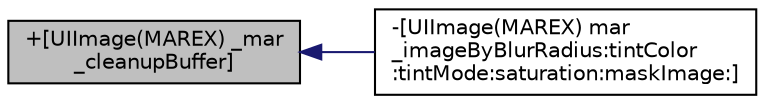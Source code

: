 digraph "+[UIImage(MAREX) _mar_cleanupBuffer]"
{
  edge [fontname="Helvetica",fontsize="10",labelfontname="Helvetica",labelfontsize="10"];
  node [fontname="Helvetica",fontsize="10",shape=record];
  rankdir="LR";
  Node1 [label="+[UIImage(MAREX) _mar\l_cleanupBuffer]",height=0.2,width=0.4,color="black", fillcolor="grey75", style="filled", fontcolor="black"];
  Node1 -> Node2 [dir="back",color="midnightblue",fontsize="10",style="solid"];
  Node2 [label="-[UIImage(MAREX) mar\l_imageByBlurRadius:tintColor\l:tintMode:saturation:maskImage:]",height=0.2,width=0.4,color="black", fillcolor="white", style="filled",URL="$category_u_i_image_07_m_a_r_e_x_08.html#a54c70b75e0b09a77d182fd29be0a572b"];
}
